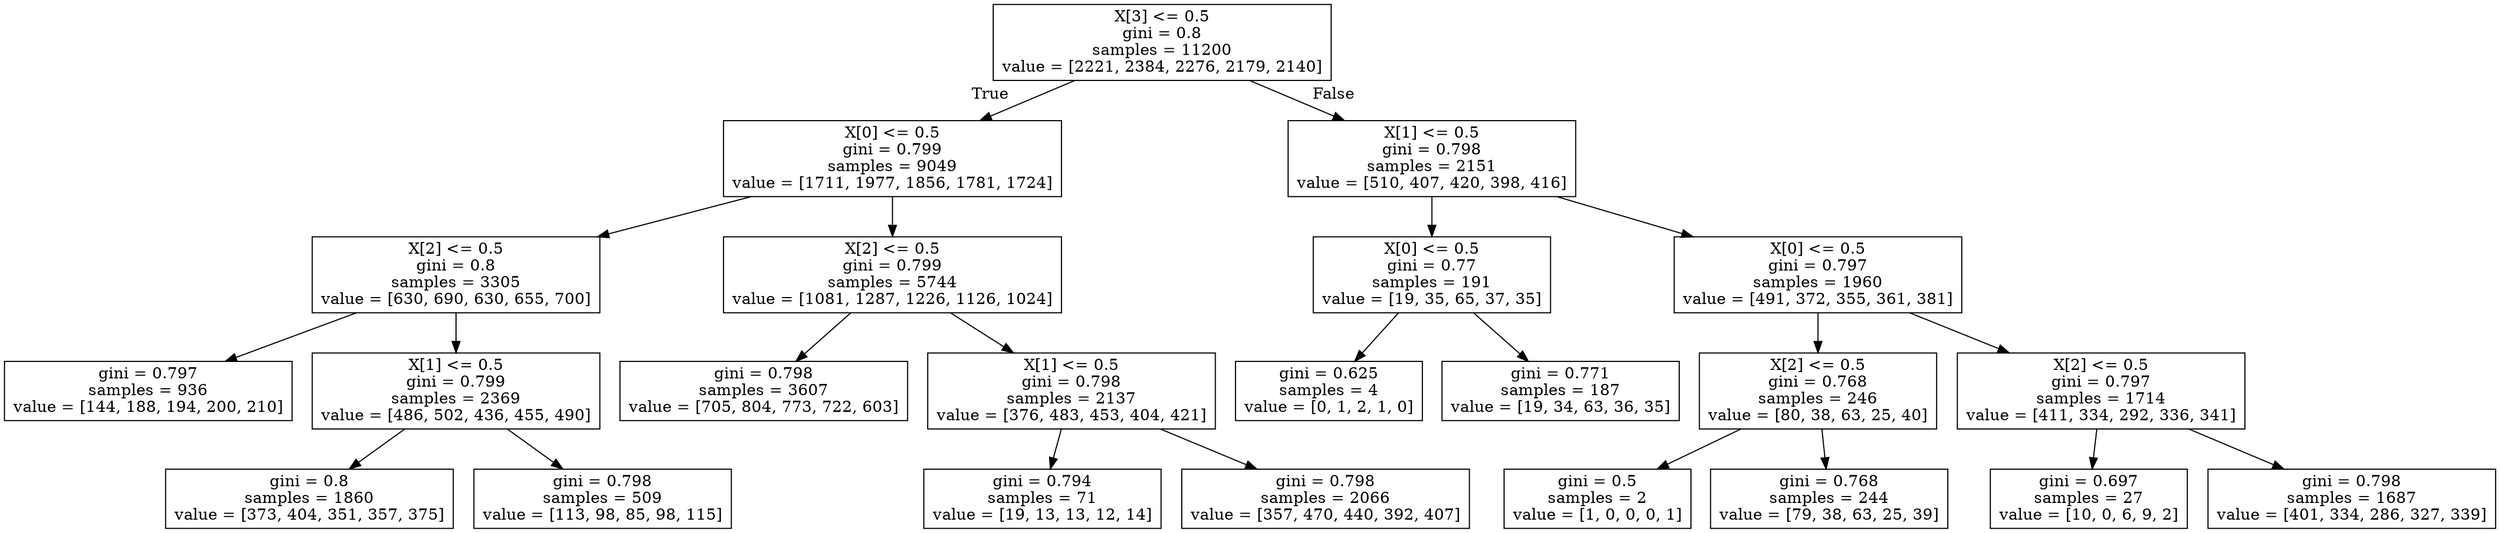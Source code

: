 digraph Tree {
node [shape=box] ;
0 [label="X[3] <= 0.5\ngini = 0.8\nsamples = 11200\nvalue = [2221, 2384, 2276, 2179, 2140]"] ;
1 [label="X[0] <= 0.5\ngini = 0.799\nsamples = 9049\nvalue = [1711, 1977, 1856, 1781, 1724]"] ;
0 -> 1 [labeldistance=2.5, labelangle=45, headlabel="True"] ;
2 [label="X[2] <= 0.5\ngini = 0.8\nsamples = 3305\nvalue = [630, 690, 630, 655, 700]"] ;
1 -> 2 ;
3 [label="gini = 0.797\nsamples = 936\nvalue = [144, 188, 194, 200, 210]"] ;
2 -> 3 ;
4 [label="X[1] <= 0.5\ngini = 0.799\nsamples = 2369\nvalue = [486, 502, 436, 455, 490]"] ;
2 -> 4 ;
5 [label="gini = 0.8\nsamples = 1860\nvalue = [373, 404, 351, 357, 375]"] ;
4 -> 5 ;
6 [label="gini = 0.798\nsamples = 509\nvalue = [113, 98, 85, 98, 115]"] ;
4 -> 6 ;
7 [label="X[2] <= 0.5\ngini = 0.799\nsamples = 5744\nvalue = [1081, 1287, 1226, 1126, 1024]"] ;
1 -> 7 ;
8 [label="gini = 0.798\nsamples = 3607\nvalue = [705, 804, 773, 722, 603]"] ;
7 -> 8 ;
9 [label="X[1] <= 0.5\ngini = 0.798\nsamples = 2137\nvalue = [376, 483, 453, 404, 421]"] ;
7 -> 9 ;
10 [label="gini = 0.794\nsamples = 71\nvalue = [19, 13, 13, 12, 14]"] ;
9 -> 10 ;
11 [label="gini = 0.798\nsamples = 2066\nvalue = [357, 470, 440, 392, 407]"] ;
9 -> 11 ;
12 [label="X[1] <= 0.5\ngini = 0.798\nsamples = 2151\nvalue = [510, 407, 420, 398, 416]"] ;
0 -> 12 [labeldistance=2.5, labelangle=-45, headlabel="False"] ;
13 [label="X[0] <= 0.5\ngini = 0.77\nsamples = 191\nvalue = [19, 35, 65, 37, 35]"] ;
12 -> 13 ;
14 [label="gini = 0.625\nsamples = 4\nvalue = [0, 1, 2, 1, 0]"] ;
13 -> 14 ;
15 [label="gini = 0.771\nsamples = 187\nvalue = [19, 34, 63, 36, 35]"] ;
13 -> 15 ;
16 [label="X[0] <= 0.5\ngini = 0.797\nsamples = 1960\nvalue = [491, 372, 355, 361, 381]"] ;
12 -> 16 ;
17 [label="X[2] <= 0.5\ngini = 0.768\nsamples = 246\nvalue = [80, 38, 63, 25, 40]"] ;
16 -> 17 ;
18 [label="gini = 0.5\nsamples = 2\nvalue = [1, 0, 0, 0, 1]"] ;
17 -> 18 ;
19 [label="gini = 0.768\nsamples = 244\nvalue = [79, 38, 63, 25, 39]"] ;
17 -> 19 ;
20 [label="X[2] <= 0.5\ngini = 0.797\nsamples = 1714\nvalue = [411, 334, 292, 336, 341]"] ;
16 -> 20 ;
21 [label="gini = 0.697\nsamples = 27\nvalue = [10, 0, 6, 9, 2]"] ;
20 -> 21 ;
22 [label="gini = 0.798\nsamples = 1687\nvalue = [401, 334, 286, 327, 339]"] ;
20 -> 22 ;
}